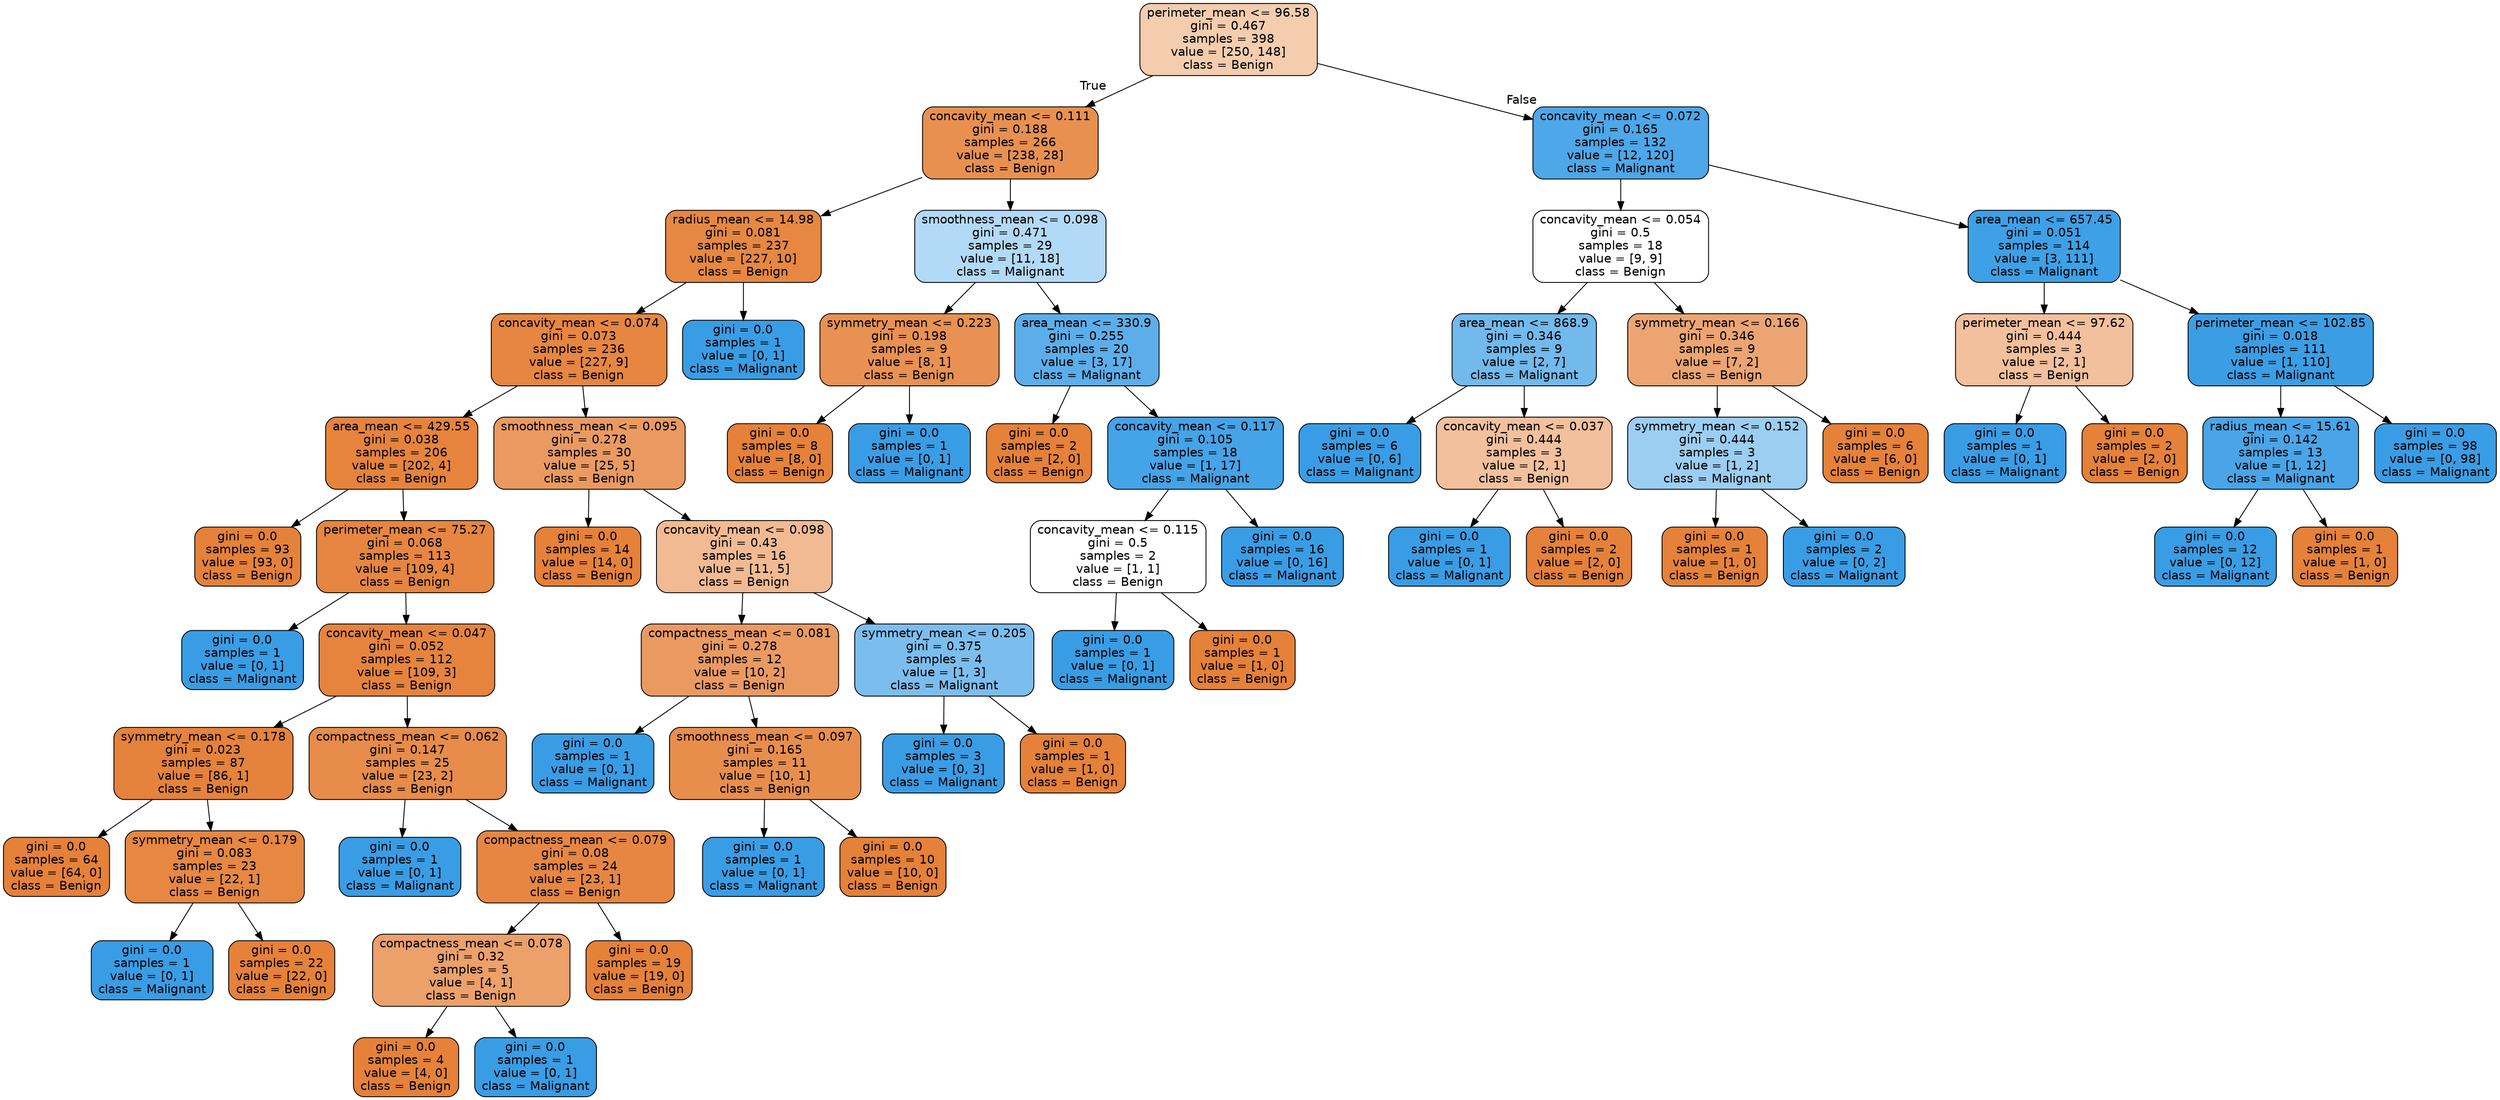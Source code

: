digraph Tree {
node [shape=box, style="filled, rounded", color="black", fontname="helvetica"] ;
edge [fontname="helvetica"] ;
0 [label="perimeter_mean <= 96.58\ngini = 0.467\nsamples = 398\nvalue = [250, 148]\nclass = Benign", fillcolor="#f4ccae"] ;
1 [label="concavity_mean <= 0.111\ngini = 0.188\nsamples = 266\nvalue = [238, 28]\nclass = Benign", fillcolor="#e89050"] ;
0 -> 1 [labeldistance=2.5, labelangle=45, headlabel="True"] ;
2 [label="radius_mean <= 14.98\ngini = 0.081\nsamples = 237\nvalue = [227, 10]\nclass = Benign", fillcolor="#e68742"] ;
1 -> 2 ;
3 [label="concavity_mean <= 0.074\ngini = 0.073\nsamples = 236\nvalue = [227, 9]\nclass = Benign", fillcolor="#e68641"] ;
2 -> 3 ;
4 [label="area_mean <= 429.55\ngini = 0.038\nsamples = 206\nvalue = [202, 4]\nclass = Benign", fillcolor="#e6833d"] ;
3 -> 4 ;
5 [label="gini = 0.0\nsamples = 93\nvalue = [93, 0]\nclass = Benign", fillcolor="#e58139"] ;
4 -> 5 ;
6 [label="perimeter_mean <= 75.27\ngini = 0.068\nsamples = 113\nvalue = [109, 4]\nclass = Benign", fillcolor="#e68640"] ;
4 -> 6 ;
7 [label="gini = 0.0\nsamples = 1\nvalue = [0, 1]\nclass = Malignant", fillcolor="#399de5"] ;
6 -> 7 ;
8 [label="concavity_mean <= 0.047\ngini = 0.052\nsamples = 112\nvalue = [109, 3]\nclass = Benign", fillcolor="#e6843e"] ;
6 -> 8 ;
9 [label="symmetry_mean <= 0.178\ngini = 0.023\nsamples = 87\nvalue = [86, 1]\nclass = Benign", fillcolor="#e5823b"] ;
8 -> 9 ;
10 [label="gini = 0.0\nsamples = 64\nvalue = [64, 0]\nclass = Benign", fillcolor="#e58139"] ;
9 -> 10 ;
11 [label="symmetry_mean <= 0.179\ngini = 0.083\nsamples = 23\nvalue = [22, 1]\nclass = Benign", fillcolor="#e68742"] ;
9 -> 11 ;
12 [label="gini = 0.0\nsamples = 1\nvalue = [0, 1]\nclass = Malignant", fillcolor="#399de5"] ;
11 -> 12 ;
13 [label="gini = 0.0\nsamples = 22\nvalue = [22, 0]\nclass = Benign", fillcolor="#e58139"] ;
11 -> 13 ;
14 [label="compactness_mean <= 0.062\ngini = 0.147\nsamples = 25\nvalue = [23, 2]\nclass = Benign", fillcolor="#e78c4a"] ;
8 -> 14 ;
15 [label="gini = 0.0\nsamples = 1\nvalue = [0, 1]\nclass = Malignant", fillcolor="#399de5"] ;
14 -> 15 ;
16 [label="compactness_mean <= 0.079\ngini = 0.08\nsamples = 24\nvalue = [23, 1]\nclass = Benign", fillcolor="#e68642"] ;
14 -> 16 ;
17 [label="compactness_mean <= 0.078\ngini = 0.32\nsamples = 5\nvalue = [4, 1]\nclass = Benign", fillcolor="#eca06a"] ;
16 -> 17 ;
18 [label="gini = 0.0\nsamples = 4\nvalue = [4, 0]\nclass = Benign", fillcolor="#e58139"] ;
17 -> 18 ;
19 [label="gini = 0.0\nsamples = 1\nvalue = [0, 1]\nclass = Malignant", fillcolor="#399de5"] ;
17 -> 19 ;
20 [label="gini = 0.0\nsamples = 19\nvalue = [19, 0]\nclass = Benign", fillcolor="#e58139"] ;
16 -> 20 ;
21 [label="smoothness_mean <= 0.095\ngini = 0.278\nsamples = 30\nvalue = [25, 5]\nclass = Benign", fillcolor="#ea9a61"] ;
3 -> 21 ;
22 [label="gini = 0.0\nsamples = 14\nvalue = [14, 0]\nclass = Benign", fillcolor="#e58139"] ;
21 -> 22 ;
23 [label="concavity_mean <= 0.098\ngini = 0.43\nsamples = 16\nvalue = [11, 5]\nclass = Benign", fillcolor="#f1ba93"] ;
21 -> 23 ;
24 [label="compactness_mean <= 0.081\ngini = 0.278\nsamples = 12\nvalue = [10, 2]\nclass = Benign", fillcolor="#ea9a61"] ;
23 -> 24 ;
25 [label="gini = 0.0\nsamples = 1\nvalue = [0, 1]\nclass = Malignant", fillcolor="#399de5"] ;
24 -> 25 ;
26 [label="smoothness_mean <= 0.097\ngini = 0.165\nsamples = 11\nvalue = [10, 1]\nclass = Benign", fillcolor="#e88e4d"] ;
24 -> 26 ;
27 [label="gini = 0.0\nsamples = 1\nvalue = [0, 1]\nclass = Malignant", fillcolor="#399de5"] ;
26 -> 27 ;
28 [label="gini = 0.0\nsamples = 10\nvalue = [10, 0]\nclass = Benign", fillcolor="#e58139"] ;
26 -> 28 ;
29 [label="symmetry_mean <= 0.205\ngini = 0.375\nsamples = 4\nvalue = [1, 3]\nclass = Malignant", fillcolor="#7bbeee"] ;
23 -> 29 ;
30 [label="gini = 0.0\nsamples = 3\nvalue = [0, 3]\nclass = Malignant", fillcolor="#399de5"] ;
29 -> 30 ;
31 [label="gini = 0.0\nsamples = 1\nvalue = [1, 0]\nclass = Benign", fillcolor="#e58139"] ;
29 -> 31 ;
32 [label="gini = 0.0\nsamples = 1\nvalue = [0, 1]\nclass = Malignant", fillcolor="#399de5"] ;
2 -> 32 ;
33 [label="smoothness_mean <= 0.098\ngini = 0.471\nsamples = 29\nvalue = [11, 18]\nclass = Malignant", fillcolor="#b2d9f5"] ;
1 -> 33 ;
34 [label="symmetry_mean <= 0.223\ngini = 0.198\nsamples = 9\nvalue = [8, 1]\nclass = Benign", fillcolor="#e89152"] ;
33 -> 34 ;
35 [label="gini = 0.0\nsamples = 8\nvalue = [8, 0]\nclass = Benign", fillcolor="#e58139"] ;
34 -> 35 ;
36 [label="gini = 0.0\nsamples = 1\nvalue = [0, 1]\nclass = Malignant", fillcolor="#399de5"] ;
34 -> 36 ;
37 [label="area_mean <= 330.9\ngini = 0.255\nsamples = 20\nvalue = [3, 17]\nclass = Malignant", fillcolor="#5caeea"] ;
33 -> 37 ;
38 [label="gini = 0.0\nsamples = 2\nvalue = [2, 0]\nclass = Benign", fillcolor="#e58139"] ;
37 -> 38 ;
39 [label="concavity_mean <= 0.117\ngini = 0.105\nsamples = 18\nvalue = [1, 17]\nclass = Malignant", fillcolor="#45a3e7"] ;
37 -> 39 ;
40 [label="concavity_mean <= 0.115\ngini = 0.5\nsamples = 2\nvalue = [1, 1]\nclass = Benign", fillcolor="#ffffff"] ;
39 -> 40 ;
41 [label="gini = 0.0\nsamples = 1\nvalue = [0, 1]\nclass = Malignant", fillcolor="#399de5"] ;
40 -> 41 ;
42 [label="gini = 0.0\nsamples = 1\nvalue = [1, 0]\nclass = Benign", fillcolor="#e58139"] ;
40 -> 42 ;
43 [label="gini = 0.0\nsamples = 16\nvalue = [0, 16]\nclass = Malignant", fillcolor="#399de5"] ;
39 -> 43 ;
44 [label="concavity_mean <= 0.072\ngini = 0.165\nsamples = 132\nvalue = [12, 120]\nclass = Malignant", fillcolor="#4da7e8"] ;
0 -> 44 [labeldistance=2.5, labelangle=-45, headlabel="False"] ;
45 [label="concavity_mean <= 0.054\ngini = 0.5\nsamples = 18\nvalue = [9, 9]\nclass = Benign", fillcolor="#ffffff"] ;
44 -> 45 ;
46 [label="area_mean <= 868.9\ngini = 0.346\nsamples = 9\nvalue = [2, 7]\nclass = Malignant", fillcolor="#72b9ec"] ;
45 -> 46 ;
47 [label="gini = 0.0\nsamples = 6\nvalue = [0, 6]\nclass = Malignant", fillcolor="#399de5"] ;
46 -> 47 ;
48 [label="concavity_mean <= 0.037\ngini = 0.444\nsamples = 3\nvalue = [2, 1]\nclass = Benign", fillcolor="#f2c09c"] ;
46 -> 48 ;
49 [label="gini = 0.0\nsamples = 1\nvalue = [0, 1]\nclass = Malignant", fillcolor="#399de5"] ;
48 -> 49 ;
50 [label="gini = 0.0\nsamples = 2\nvalue = [2, 0]\nclass = Benign", fillcolor="#e58139"] ;
48 -> 50 ;
51 [label="symmetry_mean <= 0.166\ngini = 0.346\nsamples = 9\nvalue = [7, 2]\nclass = Benign", fillcolor="#eca572"] ;
45 -> 51 ;
52 [label="symmetry_mean <= 0.152\ngini = 0.444\nsamples = 3\nvalue = [1, 2]\nclass = Malignant", fillcolor="#9ccef2"] ;
51 -> 52 ;
53 [label="gini = 0.0\nsamples = 1\nvalue = [1, 0]\nclass = Benign", fillcolor="#e58139"] ;
52 -> 53 ;
54 [label="gini = 0.0\nsamples = 2\nvalue = [0, 2]\nclass = Malignant", fillcolor="#399de5"] ;
52 -> 54 ;
55 [label="gini = 0.0\nsamples = 6\nvalue = [6, 0]\nclass = Benign", fillcolor="#e58139"] ;
51 -> 55 ;
56 [label="area_mean <= 657.45\ngini = 0.051\nsamples = 114\nvalue = [3, 111]\nclass = Malignant", fillcolor="#3ea0e6"] ;
44 -> 56 ;
57 [label="perimeter_mean <= 97.62\ngini = 0.444\nsamples = 3\nvalue = [2, 1]\nclass = Benign", fillcolor="#f2c09c"] ;
56 -> 57 ;
58 [label="gini = 0.0\nsamples = 1\nvalue = [0, 1]\nclass = Malignant", fillcolor="#399de5"] ;
57 -> 58 ;
59 [label="gini = 0.0\nsamples = 2\nvalue = [2, 0]\nclass = Benign", fillcolor="#e58139"] ;
57 -> 59 ;
60 [label="perimeter_mean <= 102.85\ngini = 0.018\nsamples = 111\nvalue = [1, 110]\nclass = Malignant", fillcolor="#3b9ee5"] ;
56 -> 60 ;
61 [label="radius_mean <= 15.61\ngini = 0.142\nsamples = 13\nvalue = [1, 12]\nclass = Malignant", fillcolor="#49a5e7"] ;
60 -> 61 ;
62 [label="gini = 0.0\nsamples = 12\nvalue = [0, 12]\nclass = Malignant", fillcolor="#399de5"] ;
61 -> 62 ;
63 [label="gini = 0.0\nsamples = 1\nvalue = [1, 0]\nclass = Benign", fillcolor="#e58139"] ;
61 -> 63 ;
64 [label="gini = 0.0\nsamples = 98\nvalue = [0, 98]\nclass = Malignant", fillcolor="#399de5"] ;
60 -> 64 ;
}